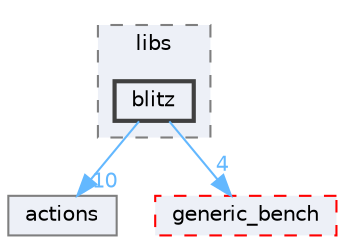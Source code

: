 digraph "external/taskflow/3rd-party/eigen-3.3.7/bench/btl/libs/blitz"
{
 // LATEX_PDF_SIZE
  bgcolor="transparent";
  edge [fontname=Helvetica,fontsize=10,labelfontname=Helvetica,labelfontsize=10];
  node [fontname=Helvetica,fontsize=10,shape=box,height=0.2,width=0.4];
  compound=true
  subgraph clusterdir_363e6e8488608242c914f85677b37f06 {
    graph [ bgcolor="#edf0f7", pencolor="grey50", label="libs", fontname=Helvetica,fontsize=10 style="filled,dashed", URL="dir_363e6e8488608242c914f85677b37f06.html",tooltip=""]
  dir_85ac0cde4094489b7be9fec3faf418b2 [label="blitz", fillcolor="#edf0f7", color="grey25", style="filled,bold", URL="dir_85ac0cde4094489b7be9fec3faf418b2.html",tooltip=""];
  }
  dir_62e7ada8e036e3e9b12b4354b79081d2 [label="actions", fillcolor="#edf0f7", color="grey50", style="filled", URL="dir_62e7ada8e036e3e9b12b4354b79081d2.html",tooltip=""];
  dir_67b07a53b6f43e6e09846caa95aa8959 [label="generic_bench", fillcolor="#edf0f7", color="red", style="filled,dashed", URL="dir_67b07a53b6f43e6e09846caa95aa8959.html",tooltip=""];
  dir_85ac0cde4094489b7be9fec3faf418b2->dir_62e7ada8e036e3e9b12b4354b79081d2 [headlabel="10", labeldistance=1.5 headhref="dir_000084_000016.html" href="dir_000084_000016.html" color="steelblue1" fontcolor="steelblue1"];
  dir_85ac0cde4094489b7be9fec3faf418b2->dir_67b07a53b6f43e6e09846caa95aa8959 [headlabel="4", labeldistance=1.5 headhref="dir_000084_000347.html" href="dir_000084_000347.html" color="steelblue1" fontcolor="steelblue1"];
}
